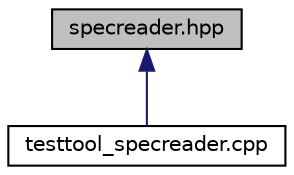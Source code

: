 digraph "specreader.hpp"
{
  edge [fontname="Helvetica",fontsize="10",labelfontname="Helvetica",labelfontsize="10"];
  node [fontname="Helvetica",fontsize="10",shape=record];
  Node35 [label="specreader.hpp",height=0.2,width=0.4,color="black", fillcolor="grey75", style="filled", fontcolor="black"];
  Node35 -> Node36 [dir="back",color="midnightblue",fontsize="10",style="solid",fontname="Helvetica"];
  Node36 [label="testtool_specreader.cpp",height=0.2,width=0.4,color="black", fillcolor="white", style="filled",URL="$testtool__specreader_8cpp.html",tooltip="Tests for the spec readerclass. "];
}
